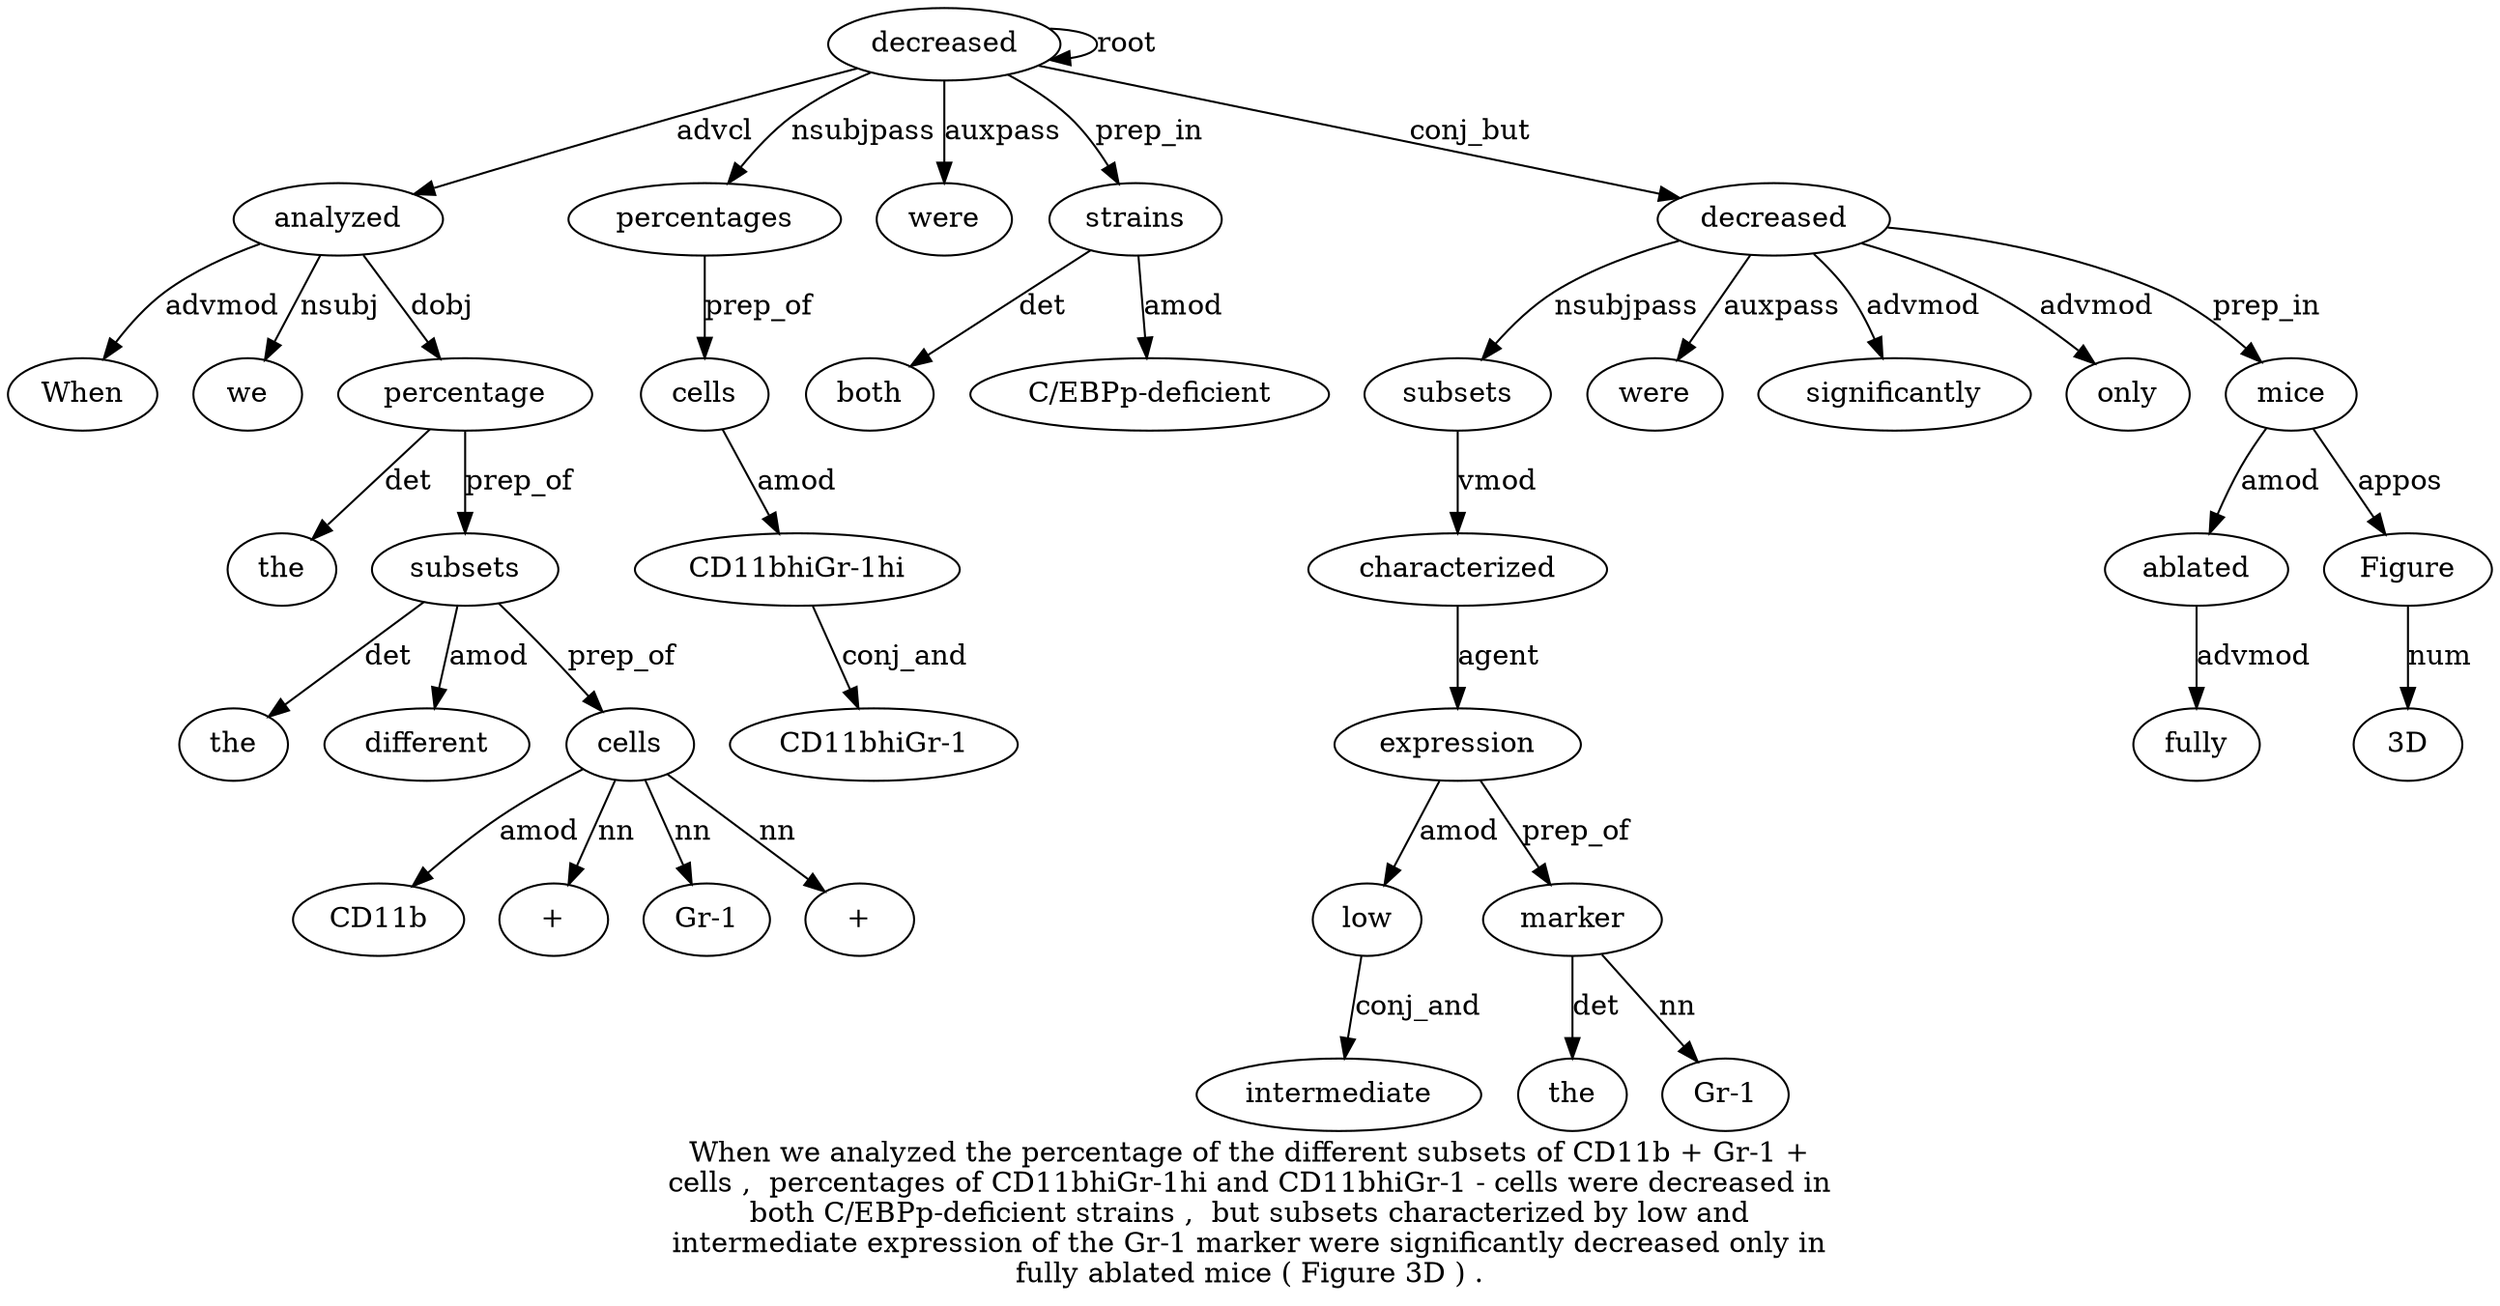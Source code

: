 digraph "When we analyzed the percentage of the different subsets of CD11b + Gr-1 + cells ,  percentages of CD11bhiGr-1hi and CD11bhiGr-1 - cells were decreased in both C/EBPp-deficient strains ,  but subsets characterized by low and intermediate expression of the Gr-1 marker were significantly decreased only in fully ablated mice ( Figure 3D ) ." {
label="When we analyzed the percentage of the different subsets of CD11b + Gr-1 +
cells ,  percentages of CD11bhiGr-1hi and CD11bhiGr-1 - cells were decreased in
both C/EBPp-deficient strains ,  but subsets characterized by low and
intermediate expression of the Gr-1 marker were significantly decreased only in
fully ablated mice ( Figure 3D ) .";
analyzed3 [style=filled, fillcolor=white, label=analyzed];
When1 [style=filled, fillcolor=white, label=When];
analyzed3 -> When1  [label=advmod];
we2 [style=filled, fillcolor=white, label=we];
analyzed3 -> we2  [label=nsubj];
decreased25 [style=filled, fillcolor=white, label=decreased];
decreased25 -> analyzed3  [label=advcl];
percentage5 [style=filled, fillcolor=white, label=percentage];
the4 [style=filled, fillcolor=white, label=the];
percentage5 -> the4  [label=det];
analyzed3 -> percentage5  [label=dobj];
subsets9 [style=filled, fillcolor=white, label=subsets];
the7 [style=filled, fillcolor=white, label=the];
subsets9 -> the7  [label=det];
different8 [style=filled, fillcolor=white, label=different];
subsets9 -> different8  [label=amod];
percentage5 -> subsets9  [label=prep_of];
cells15 [style=filled, fillcolor=white, label=cells];
CD11b [style=filled, fillcolor=white, label=CD11b];
cells15 -> CD11b  [label=amod];
"+12" [style=filled, fillcolor=white, label="+"];
cells15 -> "+12"  [label=nn];
"Gr-13" [style=filled, fillcolor=white, label="Gr-1"];
cells15 -> "Gr-13"  [label=nn];
"+14" [style=filled, fillcolor=white, label="+"];
cells15 -> "+14"  [label=nn];
subsets9 -> cells15  [label=prep_of];
percentages17 [style=filled, fillcolor=white, label=percentages];
decreased25 -> percentages17  [label=nsubjpass];
cells23 [style=filled, fillcolor=white, label=cells];
"CD11bhiGr-1hi9" [style=filled, fillcolor=white, label="CD11bhiGr-1hi"];
cells23 -> "CD11bhiGr-1hi9"  [label=amod];
"CD11bhiGr-12" [style=filled, fillcolor=white, label="CD11bhiGr-1"];
"CD11bhiGr-1hi9" -> "CD11bhiGr-12"  [label=conj_and];
percentages17 -> cells23  [label=prep_of];
were24 [style=filled, fillcolor=white, label=were];
decreased25 -> were24  [label=auxpass];
decreased25 -> decreased25  [label=root];
strains29 [style=filled, fillcolor=white, label=strains];
both27 [style=filled, fillcolor=white, label=both];
strains29 -> both27  [label=det];
"C/EBPp-deficient28" [style=filled, fillcolor=white, label="C/EBPp-deficient"];
strains29 -> "C/EBPp-deficient28"  [label=amod];
decreased25 -> strains29  [label=prep_in];
decreased45 [style=filled, fillcolor=white, label=decreased];
subsets32 [style=filled, fillcolor=white, label=subsets];
decreased45 -> subsets32  [label=nsubjpass];
characterized33 [style=filled, fillcolor=white, label=characterized];
subsets32 -> characterized33  [label=vmod];
expression38 [style=filled, fillcolor=white, label=expression];
low35 [style=filled, fillcolor=white, label=low];
expression38 -> low35  [label=amod];
intermediate37 [style=filled, fillcolor=white, label=intermediate];
low35 -> intermediate37  [label=conj_and];
characterized33 -> expression38  [label=agent];
marker42 [style=filled, fillcolor=white, label=marker];
the40 [style=filled, fillcolor=white, label=the];
marker42 -> the40  [label=det];
"Gr-14" [style=filled, fillcolor=white, label="Gr-1"];
marker42 -> "Gr-14"  [label=nn];
expression38 -> marker42  [label=prep_of];
were43 [style=filled, fillcolor=white, label=were];
decreased45 -> were43  [label=auxpass];
significantly44 [style=filled, fillcolor=white, label=significantly];
decreased45 -> significantly44  [label=advmod];
decreased25 -> decreased45  [label=conj_but];
only46 [style=filled, fillcolor=white, label=only];
decreased45 -> only46  [label=advmod];
ablated49 [style=filled, fillcolor=white, label=ablated];
fully48 [style=filled, fillcolor=white, label=fully];
ablated49 -> fully48  [label=advmod];
mice50 [style=filled, fillcolor=white, label=mice];
mice50 -> ablated49  [label=amod];
decreased45 -> mice50  [label=prep_in];
Figure52 [style=filled, fillcolor=white, label=Figure];
mice50 -> Figure52  [label=appos];
"3D5" [style=filled, fillcolor=white, label="3D"];
Figure52 -> "3D5"  [label=num];
}
